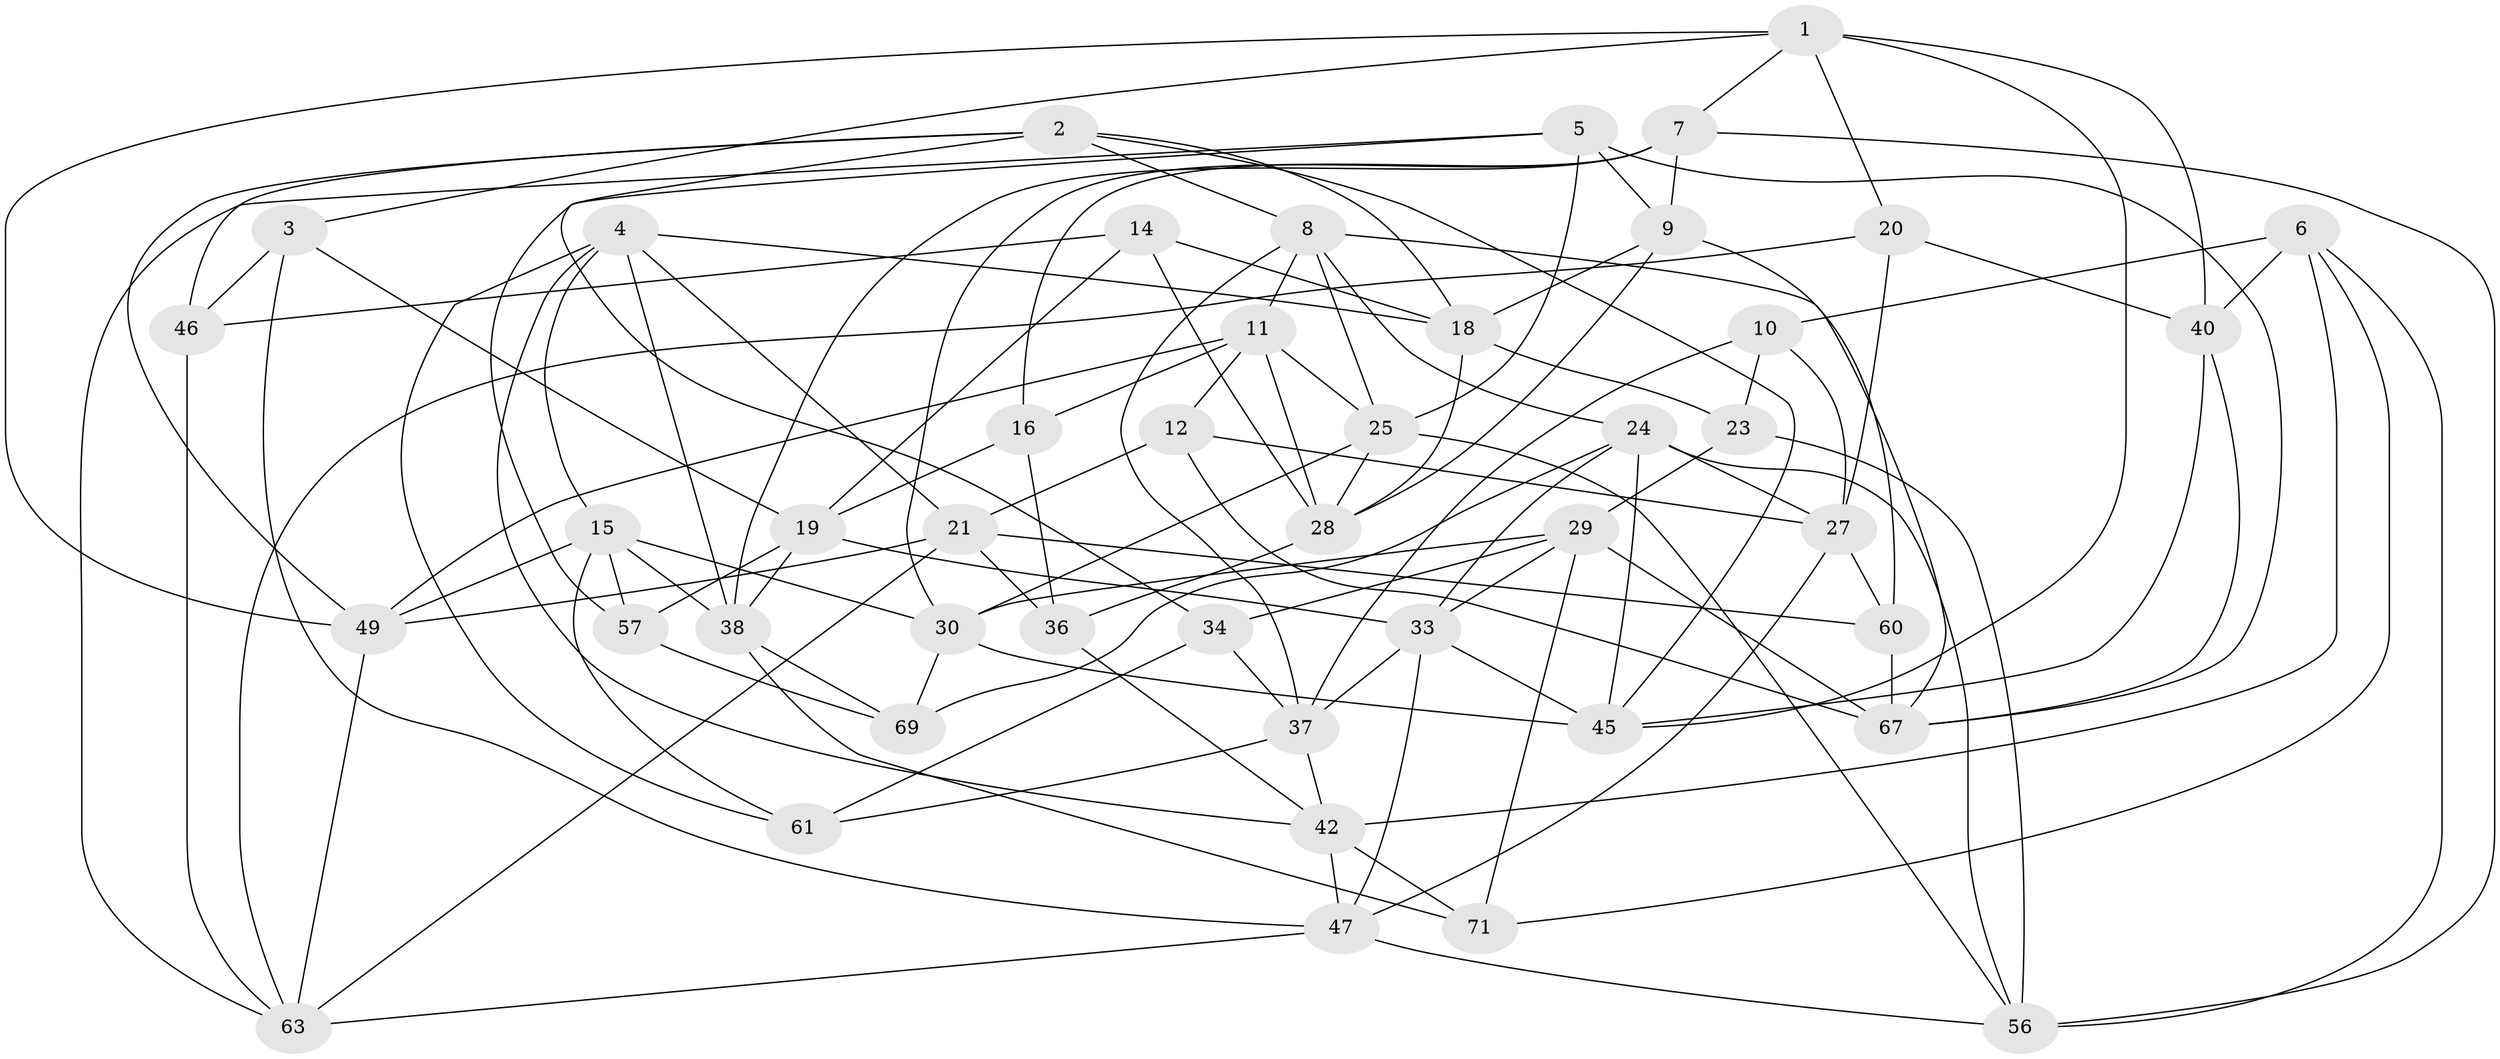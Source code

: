 // original degree distribution, {4: 1.0}
// Generated by graph-tools (version 1.1) at 2025/42/03/06/25 10:42:23]
// undirected, 45 vertices, 118 edges
graph export_dot {
graph [start="1"]
  node [color=gray90,style=filled];
  1 [super="+55"];
  2 [super="+54"];
  3;
  4 [super="+32"];
  5 [super="+13"];
  6 [super="+17"];
  7 [super="+50"];
  8 [super="+26"];
  9 [super="+41"];
  10;
  11 [super="+75"];
  12;
  14;
  15 [super="+43"];
  16;
  18 [super="+31"];
  19 [super="+39"];
  20;
  21 [super="+22"];
  23;
  24 [super="+35"];
  25 [super="+52"];
  27 [super="+58"];
  28 [super="+73"];
  29 [super="+53"];
  30 [super="+64"];
  33 [super="+68"];
  34;
  36;
  37 [super="+44"];
  38 [super="+70"];
  40 [super="+65"];
  42 [super="+62"];
  45 [super="+48"];
  46;
  47 [super="+51"];
  49 [super="+59"];
  56 [super="+72"];
  57;
  60;
  61;
  63 [super="+66"];
  67 [super="+74"];
  69;
  71;
  1 -- 49;
  1 -- 3;
  1 -- 20;
  1 -- 7;
  1 -- 40;
  1 -- 45;
  2 -- 49;
  2 -- 34;
  2 -- 8;
  2 -- 45;
  2 -- 46;
  2 -- 18;
  3 -- 46;
  3 -- 47;
  3 -- 19;
  4 -- 18;
  4 -- 38;
  4 -- 42;
  4 -- 61;
  4 -- 21;
  4 -- 15;
  5 -- 9 [weight=2];
  5 -- 25;
  5 -- 67;
  5 -- 57;
  5 -- 63;
  6 -- 71;
  6 -- 56;
  6 -- 40 [weight=2];
  6 -- 10;
  6 -- 42;
  7 -- 16;
  7 -- 9;
  7 -- 38;
  7 -- 30;
  7 -- 56;
  8 -- 24;
  8 -- 11;
  8 -- 25;
  8 -- 67;
  8 -- 37;
  9 -- 18;
  9 -- 60;
  9 -- 28;
  10 -- 23;
  10 -- 37;
  10 -- 27;
  11 -- 16;
  11 -- 12;
  11 -- 28;
  11 -- 25;
  11 -- 49;
  12 -- 67;
  12 -- 27;
  12 -- 21;
  14 -- 46;
  14 -- 18;
  14 -- 28;
  14 -- 19;
  15 -- 57;
  15 -- 61;
  15 -- 30;
  15 -- 38;
  15 -- 49;
  16 -- 19;
  16 -- 36;
  18 -- 28;
  18 -- 23;
  19 -- 38;
  19 -- 57;
  19 -- 33;
  20 -- 63;
  20 -- 27;
  20 -- 40;
  21 -- 49;
  21 -- 60;
  21 -- 36;
  21 -- 63;
  23 -- 29;
  23 -- 56;
  24 -- 27;
  24 -- 69;
  24 -- 33;
  24 -- 56;
  24 -- 45;
  25 -- 30;
  25 -- 28;
  25 -- 56;
  27 -- 60;
  27 -- 47;
  28 -- 36;
  29 -- 33;
  29 -- 30;
  29 -- 71;
  29 -- 34;
  29 -- 67;
  30 -- 69;
  30 -- 45;
  33 -- 45;
  33 -- 37;
  33 -- 47;
  34 -- 61;
  34 -- 37;
  36 -- 42;
  37 -- 61;
  37 -- 42;
  38 -- 69;
  38 -- 71;
  40 -- 45;
  40 -- 67;
  42 -- 47;
  42 -- 71;
  46 -- 63;
  47 -- 63;
  47 -- 56;
  49 -- 63;
  57 -- 69;
  60 -- 67;
}
